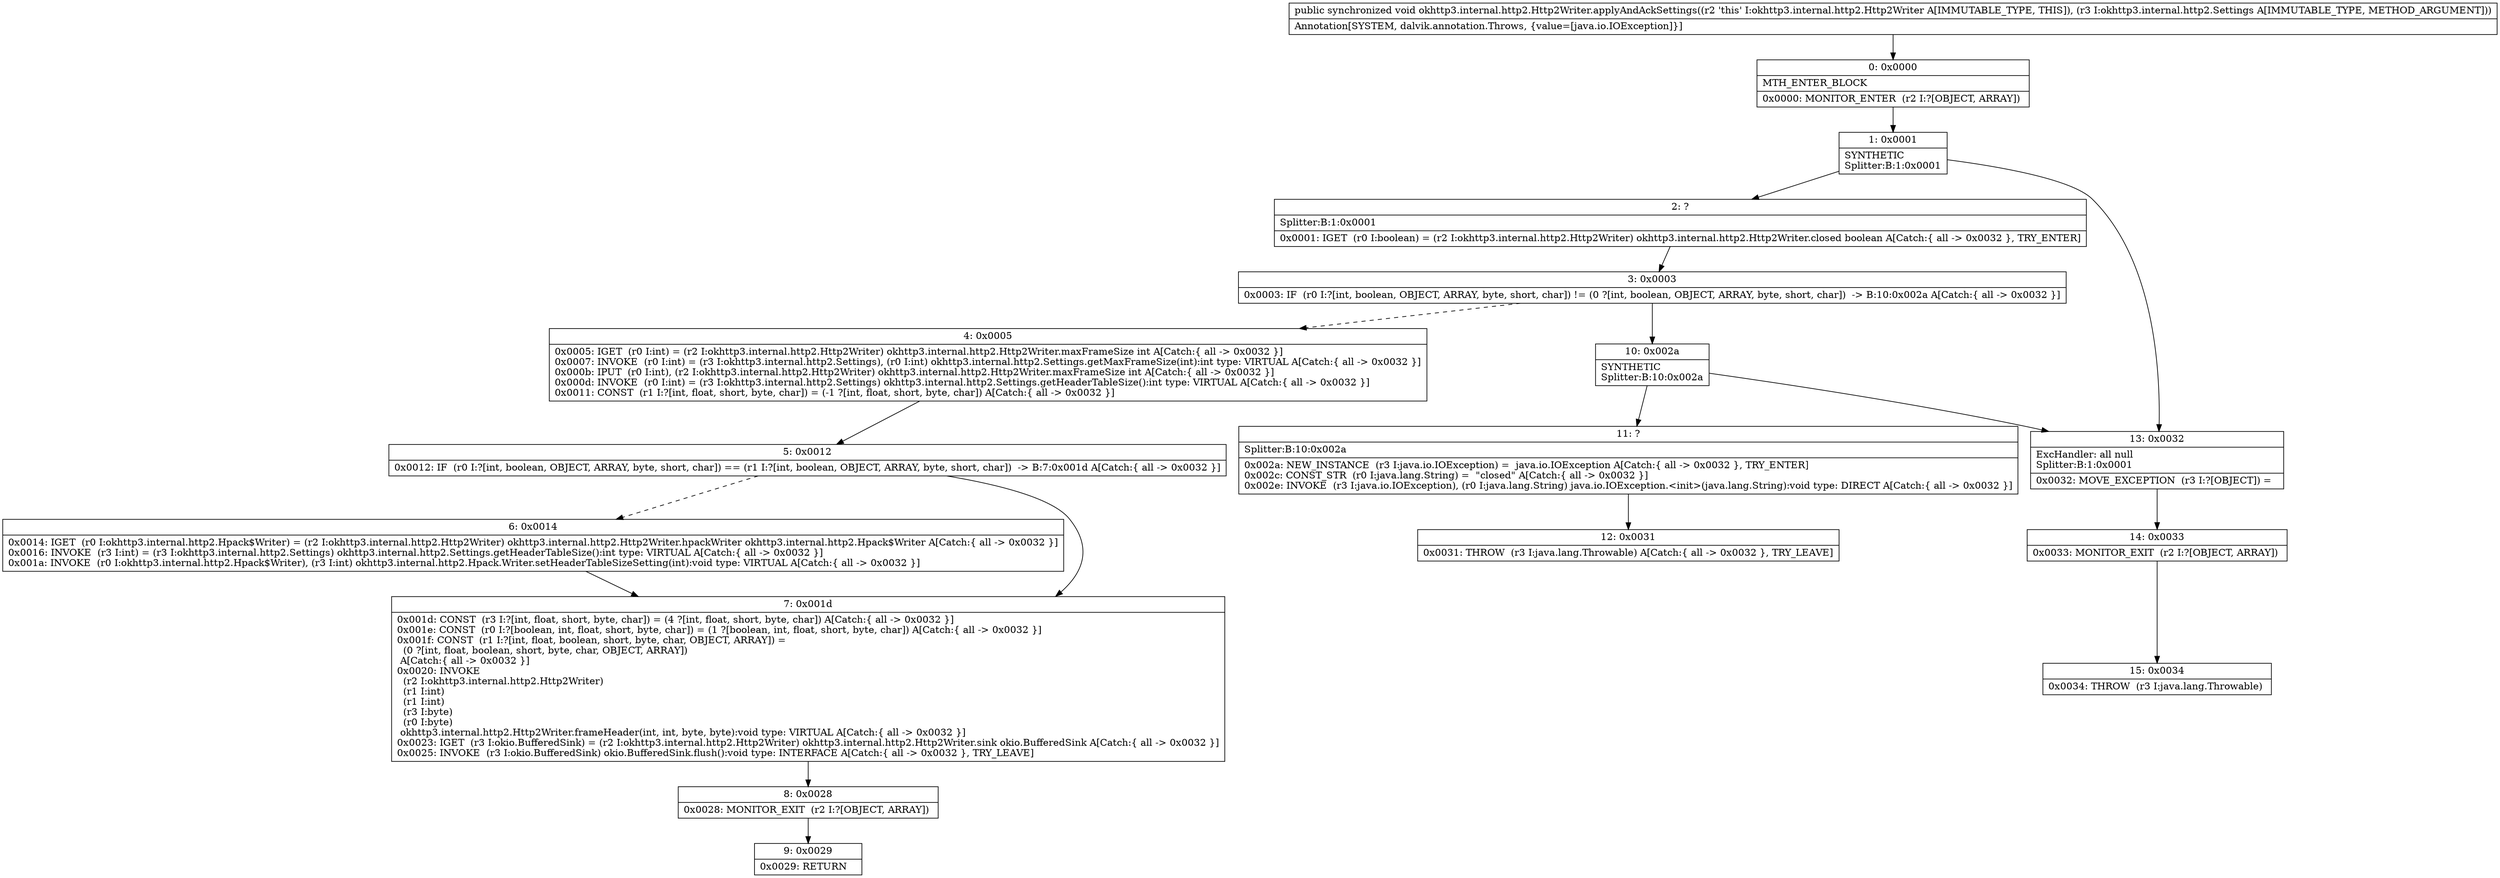digraph "CFG forokhttp3.internal.http2.Http2Writer.applyAndAckSettings(Lokhttp3\/internal\/http2\/Settings;)V" {
Node_0 [shape=record,label="{0\:\ 0x0000|MTH_ENTER_BLOCK\l|0x0000: MONITOR_ENTER  (r2 I:?[OBJECT, ARRAY]) \l}"];
Node_1 [shape=record,label="{1\:\ 0x0001|SYNTHETIC\lSplitter:B:1:0x0001\l}"];
Node_2 [shape=record,label="{2\:\ ?|Splitter:B:1:0x0001\l|0x0001: IGET  (r0 I:boolean) = (r2 I:okhttp3.internal.http2.Http2Writer) okhttp3.internal.http2.Http2Writer.closed boolean A[Catch:\{ all \-\> 0x0032 \}, TRY_ENTER]\l}"];
Node_3 [shape=record,label="{3\:\ 0x0003|0x0003: IF  (r0 I:?[int, boolean, OBJECT, ARRAY, byte, short, char]) != (0 ?[int, boolean, OBJECT, ARRAY, byte, short, char])  \-\> B:10:0x002a A[Catch:\{ all \-\> 0x0032 \}]\l}"];
Node_4 [shape=record,label="{4\:\ 0x0005|0x0005: IGET  (r0 I:int) = (r2 I:okhttp3.internal.http2.Http2Writer) okhttp3.internal.http2.Http2Writer.maxFrameSize int A[Catch:\{ all \-\> 0x0032 \}]\l0x0007: INVOKE  (r0 I:int) = (r3 I:okhttp3.internal.http2.Settings), (r0 I:int) okhttp3.internal.http2.Settings.getMaxFrameSize(int):int type: VIRTUAL A[Catch:\{ all \-\> 0x0032 \}]\l0x000b: IPUT  (r0 I:int), (r2 I:okhttp3.internal.http2.Http2Writer) okhttp3.internal.http2.Http2Writer.maxFrameSize int A[Catch:\{ all \-\> 0x0032 \}]\l0x000d: INVOKE  (r0 I:int) = (r3 I:okhttp3.internal.http2.Settings) okhttp3.internal.http2.Settings.getHeaderTableSize():int type: VIRTUAL A[Catch:\{ all \-\> 0x0032 \}]\l0x0011: CONST  (r1 I:?[int, float, short, byte, char]) = (\-1 ?[int, float, short, byte, char]) A[Catch:\{ all \-\> 0x0032 \}]\l}"];
Node_5 [shape=record,label="{5\:\ 0x0012|0x0012: IF  (r0 I:?[int, boolean, OBJECT, ARRAY, byte, short, char]) == (r1 I:?[int, boolean, OBJECT, ARRAY, byte, short, char])  \-\> B:7:0x001d A[Catch:\{ all \-\> 0x0032 \}]\l}"];
Node_6 [shape=record,label="{6\:\ 0x0014|0x0014: IGET  (r0 I:okhttp3.internal.http2.Hpack$Writer) = (r2 I:okhttp3.internal.http2.Http2Writer) okhttp3.internal.http2.Http2Writer.hpackWriter okhttp3.internal.http2.Hpack$Writer A[Catch:\{ all \-\> 0x0032 \}]\l0x0016: INVOKE  (r3 I:int) = (r3 I:okhttp3.internal.http2.Settings) okhttp3.internal.http2.Settings.getHeaderTableSize():int type: VIRTUAL A[Catch:\{ all \-\> 0x0032 \}]\l0x001a: INVOKE  (r0 I:okhttp3.internal.http2.Hpack$Writer), (r3 I:int) okhttp3.internal.http2.Hpack.Writer.setHeaderTableSizeSetting(int):void type: VIRTUAL A[Catch:\{ all \-\> 0x0032 \}]\l}"];
Node_7 [shape=record,label="{7\:\ 0x001d|0x001d: CONST  (r3 I:?[int, float, short, byte, char]) = (4 ?[int, float, short, byte, char]) A[Catch:\{ all \-\> 0x0032 \}]\l0x001e: CONST  (r0 I:?[boolean, int, float, short, byte, char]) = (1 ?[boolean, int, float, short, byte, char]) A[Catch:\{ all \-\> 0x0032 \}]\l0x001f: CONST  (r1 I:?[int, float, boolean, short, byte, char, OBJECT, ARRAY]) = \l  (0 ?[int, float, boolean, short, byte, char, OBJECT, ARRAY])\l A[Catch:\{ all \-\> 0x0032 \}]\l0x0020: INVOKE  \l  (r2 I:okhttp3.internal.http2.Http2Writer)\l  (r1 I:int)\l  (r1 I:int)\l  (r3 I:byte)\l  (r0 I:byte)\l okhttp3.internal.http2.Http2Writer.frameHeader(int, int, byte, byte):void type: VIRTUAL A[Catch:\{ all \-\> 0x0032 \}]\l0x0023: IGET  (r3 I:okio.BufferedSink) = (r2 I:okhttp3.internal.http2.Http2Writer) okhttp3.internal.http2.Http2Writer.sink okio.BufferedSink A[Catch:\{ all \-\> 0x0032 \}]\l0x0025: INVOKE  (r3 I:okio.BufferedSink) okio.BufferedSink.flush():void type: INTERFACE A[Catch:\{ all \-\> 0x0032 \}, TRY_LEAVE]\l}"];
Node_8 [shape=record,label="{8\:\ 0x0028|0x0028: MONITOR_EXIT  (r2 I:?[OBJECT, ARRAY]) \l}"];
Node_9 [shape=record,label="{9\:\ 0x0029|0x0029: RETURN   \l}"];
Node_10 [shape=record,label="{10\:\ 0x002a|SYNTHETIC\lSplitter:B:10:0x002a\l}"];
Node_11 [shape=record,label="{11\:\ ?|Splitter:B:10:0x002a\l|0x002a: NEW_INSTANCE  (r3 I:java.io.IOException) =  java.io.IOException A[Catch:\{ all \-\> 0x0032 \}, TRY_ENTER]\l0x002c: CONST_STR  (r0 I:java.lang.String) =  \"closed\" A[Catch:\{ all \-\> 0x0032 \}]\l0x002e: INVOKE  (r3 I:java.io.IOException), (r0 I:java.lang.String) java.io.IOException.\<init\>(java.lang.String):void type: DIRECT A[Catch:\{ all \-\> 0x0032 \}]\l}"];
Node_12 [shape=record,label="{12\:\ 0x0031|0x0031: THROW  (r3 I:java.lang.Throwable) A[Catch:\{ all \-\> 0x0032 \}, TRY_LEAVE]\l}"];
Node_13 [shape=record,label="{13\:\ 0x0032|ExcHandler: all null\lSplitter:B:1:0x0001\l|0x0032: MOVE_EXCEPTION  (r3 I:?[OBJECT]) =  \l}"];
Node_14 [shape=record,label="{14\:\ 0x0033|0x0033: MONITOR_EXIT  (r2 I:?[OBJECT, ARRAY]) \l}"];
Node_15 [shape=record,label="{15\:\ 0x0034|0x0034: THROW  (r3 I:java.lang.Throwable) \l}"];
MethodNode[shape=record,label="{public synchronized void okhttp3.internal.http2.Http2Writer.applyAndAckSettings((r2 'this' I:okhttp3.internal.http2.Http2Writer A[IMMUTABLE_TYPE, THIS]), (r3 I:okhttp3.internal.http2.Settings A[IMMUTABLE_TYPE, METHOD_ARGUMENT]))  | Annotation[SYSTEM, dalvik.annotation.Throws, \{value=[java.io.IOException]\}]\l}"];
MethodNode -> Node_0;
Node_0 -> Node_1;
Node_1 -> Node_2;
Node_1 -> Node_13;
Node_2 -> Node_3;
Node_3 -> Node_4[style=dashed];
Node_3 -> Node_10;
Node_4 -> Node_5;
Node_5 -> Node_6[style=dashed];
Node_5 -> Node_7;
Node_6 -> Node_7;
Node_7 -> Node_8;
Node_8 -> Node_9;
Node_10 -> Node_11;
Node_10 -> Node_13;
Node_11 -> Node_12;
Node_13 -> Node_14;
Node_14 -> Node_15;
}

